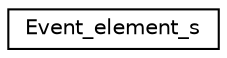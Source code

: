 digraph "Graphical Class Hierarchy"
{
 // LATEX_PDF_SIZE
  edge [fontname="Helvetica",fontsize="10",labelfontname="Helvetica",labelfontsize="10"];
  node [fontname="Helvetica",fontsize="10",shape=record];
  rankdir="LR";
  Node0 [label="Event_element_s",height=0.2,width=0.4,color="black", fillcolor="white", style="filled",URL="$structEvent__element__s.html",tooltip=" "];
}
